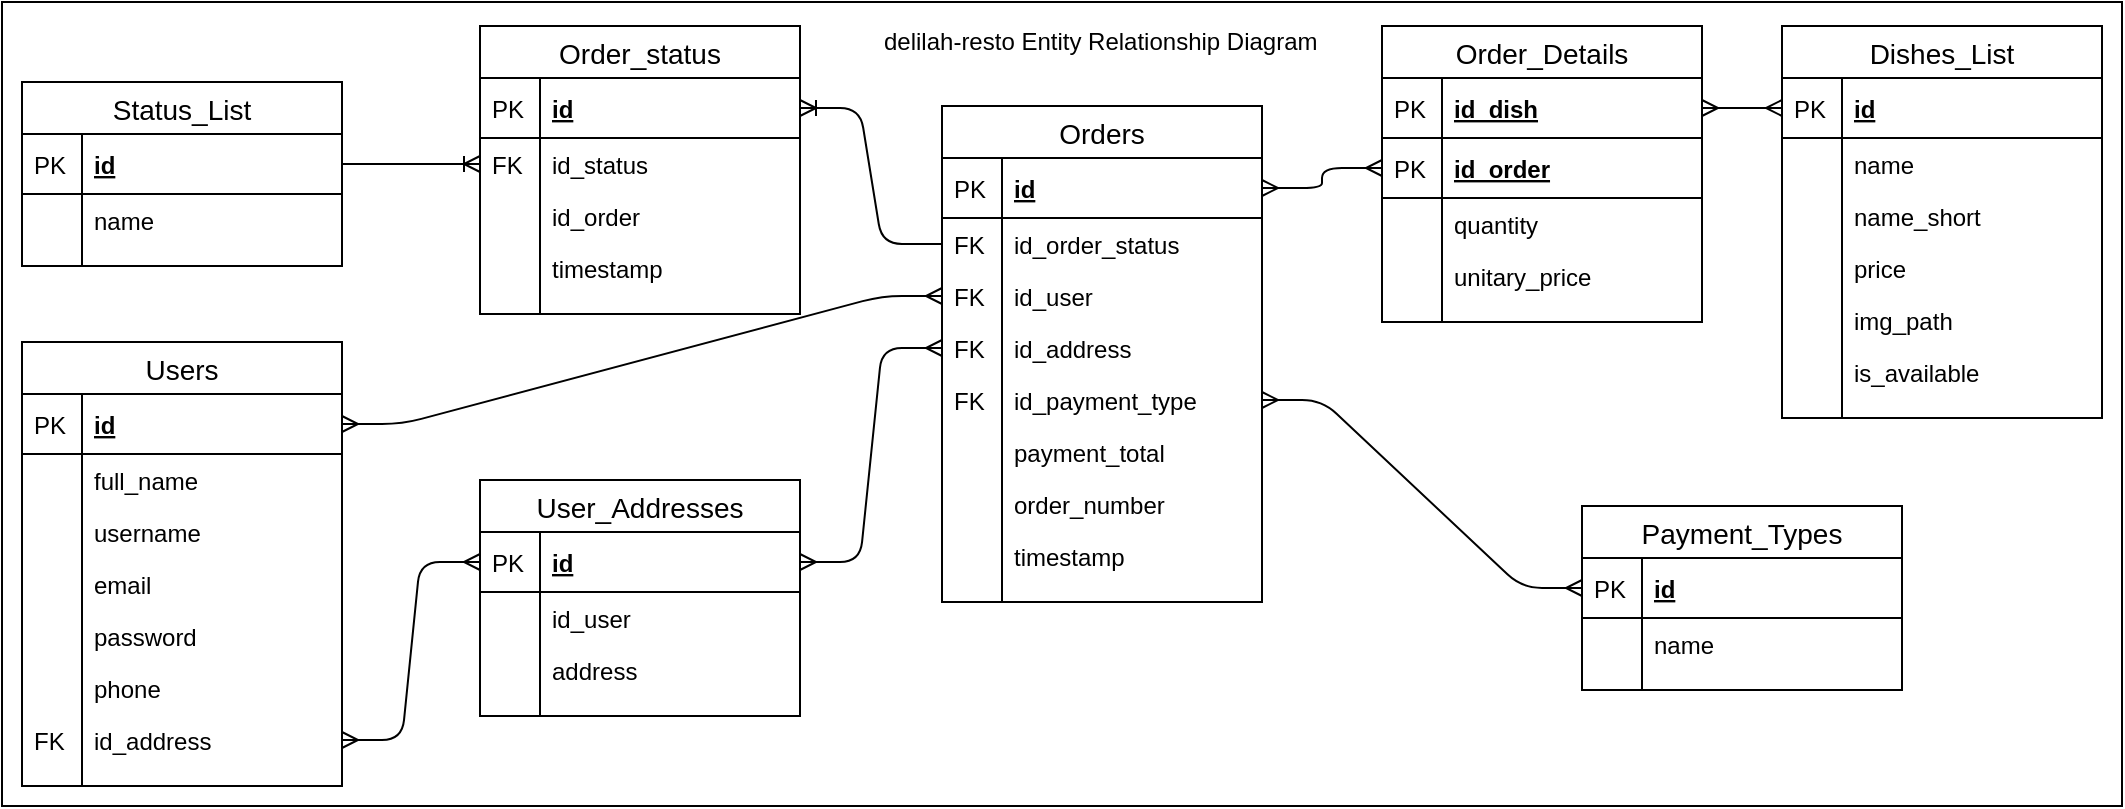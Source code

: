 <mxfile version="13.2.3" type="device"><diagram name="Page-1" id="e56a1550-8fbb-45ad-956c-1786394a9013"><mxGraphModel dx="483" dy="1364" grid="1" gridSize="10" guides="1" tooltips="1" connect="1" arrows="1" fold="1" page="1" pageScale="1" pageWidth="1100" pageHeight="850" background="#ffffff" math="0" shadow="0"><root><mxCell id="0"/><mxCell id="1" parent="0"/><mxCell id="ameJ8bf6RrsIPNFNoTYk-157" value="" style="rounded=0;whiteSpace=wrap;html=1;" parent="1" vertex="1"><mxGeometry x="30" y="-32" width="1060" height="402" as="geometry"/></mxCell><mxCell id="ameJ8bf6RrsIPNFNoTYk-36" value="Orders" style="swimlane;fontStyle=0;childLayout=stackLayout;horizontal=1;startSize=26;horizontalStack=0;resizeParent=1;resizeParentMax=0;resizeLast=0;collapsible=1;marginBottom=0;align=center;fontSize=14;" parent="1" vertex="1"><mxGeometry x="500" y="20" width="160" height="248" as="geometry"/></mxCell><mxCell id="ameJ8bf6RrsIPNFNoTYk-37" value="id" style="shape=partialRectangle;top=0;left=0;right=0;bottom=1;align=left;verticalAlign=middle;fillColor=none;spacingLeft=34;spacingRight=4;overflow=hidden;rotatable=0;points=[[0,0.5],[1,0.5]];portConstraint=eastwest;dropTarget=0;fontStyle=5;fontSize=12;" parent="ameJ8bf6RrsIPNFNoTYk-36" vertex="1"><mxGeometry y="26" width="160" height="30" as="geometry"/></mxCell><mxCell id="ameJ8bf6RrsIPNFNoTYk-38" value="PK" style="shape=partialRectangle;top=0;left=0;bottom=0;fillColor=none;align=left;verticalAlign=middle;spacingLeft=4;spacingRight=4;overflow=hidden;rotatable=0;points=[];portConstraint=eastwest;part=1;fontSize=12;" parent="ameJ8bf6RrsIPNFNoTYk-37" vertex="1" connectable="0"><mxGeometry width="30" height="30" as="geometry"/></mxCell><mxCell id="LwwkhVzEmKCpredqibj8-4" value="id_order_status" style="shape=partialRectangle;top=0;left=0;right=0;bottom=0;align=left;verticalAlign=top;fillColor=none;spacingLeft=34;spacingRight=4;overflow=hidden;rotatable=0;points=[[0,0.5],[1,0.5]];portConstraint=eastwest;dropTarget=0;fontSize=12;" vertex="1" parent="ameJ8bf6RrsIPNFNoTYk-36"><mxGeometry y="56" width="160" height="26" as="geometry"/></mxCell><mxCell id="LwwkhVzEmKCpredqibj8-5" value="FK" style="shape=partialRectangle;top=0;left=0;bottom=0;fillColor=none;align=left;verticalAlign=top;spacingLeft=4;spacingRight=4;overflow=hidden;rotatable=0;points=[];portConstraint=eastwest;part=1;fontSize=12;" vertex="1" connectable="0" parent="LwwkhVzEmKCpredqibj8-4"><mxGeometry width="30" height="26" as="geometry"/></mxCell><mxCell id="ameJ8bf6RrsIPNFNoTYk-39" value="id_user" style="shape=partialRectangle;top=0;left=0;right=0;bottom=0;align=left;verticalAlign=top;fillColor=none;spacingLeft=34;spacingRight=4;overflow=hidden;rotatable=0;points=[[0,0.5],[1,0.5]];portConstraint=eastwest;dropTarget=0;fontSize=12;" parent="ameJ8bf6RrsIPNFNoTYk-36" vertex="1"><mxGeometry y="82" width="160" height="26" as="geometry"/></mxCell><mxCell id="ameJ8bf6RrsIPNFNoTYk-40" value="FK" style="shape=partialRectangle;top=0;left=0;bottom=0;fillColor=none;align=left;verticalAlign=top;spacingLeft=4;spacingRight=4;overflow=hidden;rotatable=0;points=[];portConstraint=eastwest;part=1;fontSize=12;" parent="ameJ8bf6RrsIPNFNoTYk-39" vertex="1" connectable="0"><mxGeometry width="30" height="26" as="geometry"/></mxCell><mxCell id="ameJ8bf6RrsIPNFNoTYk-98" value="id_address" style="shape=partialRectangle;top=0;left=0;right=0;bottom=0;align=left;verticalAlign=top;fillColor=none;spacingLeft=34;spacingRight=4;overflow=hidden;rotatable=0;points=[[0,0.5],[1,0.5]];portConstraint=eastwest;dropTarget=0;fontSize=12;" parent="ameJ8bf6RrsIPNFNoTYk-36" vertex="1"><mxGeometry y="108" width="160" height="26" as="geometry"/></mxCell><mxCell id="ameJ8bf6RrsIPNFNoTYk-99" value="FK" style="shape=partialRectangle;top=0;left=0;bottom=0;fillColor=none;align=left;verticalAlign=top;spacingLeft=4;spacingRight=4;overflow=hidden;rotatable=0;points=[];portConstraint=eastwest;part=1;fontSize=12;" parent="ameJ8bf6RrsIPNFNoTYk-98" vertex="1" connectable="0"><mxGeometry width="30" height="26" as="geometry"/></mxCell><mxCell id="ameJ8bf6RrsIPNFNoTYk-50" value="id_payment_type" style="shape=partialRectangle;top=0;left=0;right=0;bottom=0;align=left;verticalAlign=top;fillColor=none;spacingLeft=34;spacingRight=4;overflow=hidden;rotatable=0;points=[[0,0.5],[1,0.5]];portConstraint=eastwest;dropTarget=0;fontSize=12;" parent="ameJ8bf6RrsIPNFNoTYk-36" vertex="1"><mxGeometry y="134" width="160" height="26" as="geometry"/></mxCell><mxCell id="ameJ8bf6RrsIPNFNoTYk-51" value="FK" style="shape=partialRectangle;top=0;left=0;bottom=0;fillColor=none;align=left;verticalAlign=top;spacingLeft=4;spacingRight=4;overflow=hidden;rotatable=0;points=[];portConstraint=eastwest;part=1;fontSize=12;" parent="ameJ8bf6RrsIPNFNoTYk-50" vertex="1" connectable="0"><mxGeometry width="30" height="26" as="geometry"/></mxCell><mxCell id="ameJ8bf6RrsIPNFNoTYk-92" value="payment_total" style="shape=partialRectangle;top=0;left=0;right=0;bottom=0;align=left;verticalAlign=top;fillColor=none;spacingLeft=34;spacingRight=4;overflow=hidden;rotatable=0;points=[[0,0.5],[1,0.5]];portConstraint=eastwest;dropTarget=0;fontSize=12;" parent="ameJ8bf6RrsIPNFNoTYk-36" vertex="1"><mxGeometry y="160" width="160" height="26" as="geometry"/></mxCell><mxCell id="ameJ8bf6RrsIPNFNoTYk-93" value="" style="shape=partialRectangle;top=0;left=0;bottom=0;fillColor=none;align=left;verticalAlign=top;spacingLeft=4;spacingRight=4;overflow=hidden;rotatable=0;points=[];portConstraint=eastwest;part=1;fontSize=12;" parent="ameJ8bf6RrsIPNFNoTYk-92" vertex="1" connectable="0"><mxGeometry width="30" height="26" as="geometry"/></mxCell><mxCell id="ameJ8bf6RrsIPNFNoTYk-96" value="order_number" style="shape=partialRectangle;top=0;left=0;right=0;bottom=0;align=left;verticalAlign=top;fillColor=none;spacingLeft=34;spacingRight=4;overflow=hidden;rotatable=0;points=[[0,0.5],[1,0.5]];portConstraint=eastwest;dropTarget=0;fontSize=12;" parent="ameJ8bf6RrsIPNFNoTYk-36" vertex="1"><mxGeometry y="186" width="160" height="26" as="geometry"/></mxCell><mxCell id="ameJ8bf6RrsIPNFNoTYk-97" value="" style="shape=partialRectangle;top=0;left=0;bottom=0;fillColor=none;align=left;verticalAlign=top;spacingLeft=4;spacingRight=4;overflow=hidden;rotatable=0;points=[];portConstraint=eastwest;part=1;fontSize=12;" parent="ameJ8bf6RrsIPNFNoTYk-96" vertex="1" connectable="0"><mxGeometry width="30" height="26" as="geometry"/></mxCell><mxCell id="ameJ8bf6RrsIPNFNoTYk-100" value="timestamp" style="shape=partialRectangle;top=0;left=0;right=0;bottom=0;align=left;verticalAlign=top;fillColor=none;spacingLeft=34;spacingRight=4;overflow=hidden;rotatable=0;points=[[0,0.5],[1,0.5]];portConstraint=eastwest;dropTarget=0;fontSize=12;" parent="ameJ8bf6RrsIPNFNoTYk-36" vertex="1"><mxGeometry y="212" width="160" height="26" as="geometry"/></mxCell><mxCell id="ameJ8bf6RrsIPNFNoTYk-101" value="" style="shape=partialRectangle;top=0;left=0;bottom=0;fillColor=none;align=left;verticalAlign=top;spacingLeft=4;spacingRight=4;overflow=hidden;rotatable=0;points=[];portConstraint=eastwest;part=1;fontSize=12;" parent="ameJ8bf6RrsIPNFNoTYk-100" vertex="1" connectable="0"><mxGeometry width="30" height="26" as="geometry"/></mxCell><mxCell id="ameJ8bf6RrsIPNFNoTYk-45" value="" style="shape=partialRectangle;top=0;left=0;right=0;bottom=0;align=left;verticalAlign=top;fillColor=none;spacingLeft=34;spacingRight=4;overflow=hidden;rotatable=0;points=[[0,0.5],[1,0.5]];portConstraint=eastwest;dropTarget=0;fontSize=12;" parent="ameJ8bf6RrsIPNFNoTYk-36" vertex="1"><mxGeometry y="238" width="160" height="10" as="geometry"/></mxCell><mxCell id="ameJ8bf6RrsIPNFNoTYk-46" value="" style="shape=partialRectangle;top=0;left=0;bottom=0;fillColor=none;align=left;verticalAlign=top;spacingLeft=4;spacingRight=4;overflow=hidden;rotatable=0;points=[];portConstraint=eastwest;part=1;fontSize=12;" parent="ameJ8bf6RrsIPNFNoTYk-45" vertex="1" connectable="0"><mxGeometry width="30" height="10" as="geometry"/></mxCell><mxCell id="ameJ8bf6RrsIPNFNoTYk-48" value="" style="edgeStyle=entityRelationEdgeStyle;fontSize=12;html=1;endArrow=ERmany;startArrow=ERmany;" parent="1" source="ameJ8bf6RrsIPNFNoTYk-5" target="ameJ8bf6RrsIPNFNoTYk-20" edge="1"><mxGeometry width="100" height="100" relative="1" as="geometry"><mxPoint x="140" y="770" as="sourcePoint"/><mxPoint x="240" y="670" as="targetPoint"/></mxGeometry></mxCell><mxCell id="ameJ8bf6RrsIPNFNoTYk-64" value="" style="edgeStyle=entityRelationEdgeStyle;fontSize=12;html=1;endArrow=ERoneToMany;" parent="1" source="LwwkhVzEmKCpredqibj8-4" target="ameJ8bf6RrsIPNFNoTYk-53" edge="1"><mxGeometry width="100" height="100" relative="1" as="geometry"><mxPoint x="660" y="141" as="sourcePoint"/><mxPoint x="810" y="410" as="targetPoint"/></mxGeometry></mxCell><mxCell id="ameJ8bf6RrsIPNFNoTYk-91" value="" style="edgeStyle=entityRelationEdgeStyle;fontSize=12;html=1;endArrow=ERmany;startArrow=ERmany;" parent="1" source="ameJ8bf6RrsIPNFNoTYk-50" target="ameJ8bf6RrsIPNFNoTYk-81" edge="1"><mxGeometry width="100" height="100" relative="1" as="geometry"><mxPoint x="600" y="660" as="sourcePoint"/><mxPoint x="700" y="560" as="targetPoint"/></mxGeometry></mxCell><mxCell id="ameJ8bf6RrsIPNFNoTYk-114" value="" style="edgeStyle=entityRelationEdgeStyle;fontSize=12;html=1;endArrow=ERmany;startArrow=ERmany;" parent="1" source="ameJ8bf6RrsIPNFNoTYk-103" target="ameJ8bf6RrsIPNFNoTYk-39" edge="1"><mxGeometry width="100" height="100" relative="1" as="geometry"><mxPoint x="420" y="450" as="sourcePoint"/><mxPoint x="520" y="350" as="targetPoint"/></mxGeometry></mxCell><mxCell id="ameJ8bf6RrsIPNFNoTYk-156" value="delilah-resto Entity Relationship Diagram" style="text;strokeColor=none;fillColor=none;spacingLeft=4;spacingRight=4;overflow=hidden;rotatable=0;points=[[0,0.5],[1,0.5]];portConstraint=eastwest;fontSize=12;" parent="1" vertex="1"><mxGeometry x="465" y="-26" width="230" height="26" as="geometry"/></mxCell><mxCell id="ameJ8bf6RrsIPNFNoTYk-49" value="" style="edgeStyle=entityRelationEdgeStyle;fontSize=12;html=1;endArrow=ERmany;startArrow=ERmany;" parent="1" source="ameJ8bf6RrsIPNFNoTYk-33" target="ameJ8bf6RrsIPNFNoTYk-37" edge="1"><mxGeometry width="100" height="100" relative="1" as="geometry"><mxPoint x="360" y="580" as="sourcePoint"/><mxPoint x="460" y="480" as="targetPoint"/></mxGeometry></mxCell><mxCell id="ameJ8bf6RrsIPNFNoTYk-52" value="Order_status" style="swimlane;fontStyle=0;childLayout=stackLayout;horizontal=1;startSize=26;horizontalStack=0;resizeParent=1;resizeParentMax=0;resizeLast=0;collapsible=1;marginBottom=0;align=center;fontSize=14;" parent="1" vertex="1"><mxGeometry x="269" y="-20" width="160" height="144" as="geometry"/></mxCell><mxCell id="ameJ8bf6RrsIPNFNoTYk-53" value="id" style="shape=partialRectangle;top=0;left=0;right=0;bottom=1;align=left;verticalAlign=middle;fillColor=none;spacingLeft=34;spacingRight=4;overflow=hidden;rotatable=0;points=[[0,0.5],[1,0.5]];portConstraint=eastwest;dropTarget=0;fontStyle=5;fontSize=12;" parent="ameJ8bf6RrsIPNFNoTYk-52" vertex="1"><mxGeometry y="26" width="160" height="30" as="geometry"/></mxCell><mxCell id="ameJ8bf6RrsIPNFNoTYk-54" value="PK" style="shape=partialRectangle;top=0;left=0;bottom=0;fillColor=none;align=left;verticalAlign=middle;spacingLeft=4;spacingRight=4;overflow=hidden;rotatable=0;points=[];portConstraint=eastwest;part=1;fontSize=12;" parent="ameJ8bf6RrsIPNFNoTYk-53" vertex="1" connectable="0"><mxGeometry width="30" height="30" as="geometry"/></mxCell><mxCell id="ameJ8bf6RrsIPNFNoTYk-55" value="id_status" style="shape=partialRectangle;top=0;left=0;right=0;bottom=0;align=left;verticalAlign=top;fillColor=none;spacingLeft=34;spacingRight=4;overflow=hidden;rotatable=0;points=[[0,0.5],[1,0.5]];portConstraint=eastwest;dropTarget=0;fontSize=12;" parent="ameJ8bf6RrsIPNFNoTYk-52" vertex="1"><mxGeometry y="56" width="160" height="26" as="geometry"/></mxCell><mxCell id="ameJ8bf6RrsIPNFNoTYk-56" value="FK" style="shape=partialRectangle;top=0;left=0;bottom=0;fillColor=none;align=left;verticalAlign=top;spacingLeft=4;spacingRight=4;overflow=hidden;rotatable=0;points=[];portConstraint=eastwest;part=1;fontSize=12;" parent="ameJ8bf6RrsIPNFNoTYk-55" vertex="1" connectable="0"><mxGeometry width="30" height="26" as="geometry"/></mxCell><mxCell id="ameJ8bf6RrsIPNFNoTYk-57" value="id_order" style="shape=partialRectangle;top=0;left=0;right=0;bottom=0;align=left;verticalAlign=top;fillColor=none;spacingLeft=34;spacingRight=4;overflow=hidden;rotatable=0;points=[[0,0.5],[1,0.5]];portConstraint=eastwest;dropTarget=0;fontSize=12;" parent="ameJ8bf6RrsIPNFNoTYk-52" vertex="1"><mxGeometry y="82" width="160" height="26" as="geometry"/></mxCell><mxCell id="ameJ8bf6RrsIPNFNoTYk-58" value="" style="shape=partialRectangle;top=0;left=0;bottom=0;fillColor=none;align=left;verticalAlign=top;spacingLeft=4;spacingRight=4;overflow=hidden;rotatable=0;points=[];portConstraint=eastwest;part=1;fontSize=12;" parent="ameJ8bf6RrsIPNFNoTYk-57" vertex="1" connectable="0"><mxGeometry width="30" height="26" as="geometry"/></mxCell><mxCell id="LwwkhVzEmKCpredqibj8-10" value="timestamp" style="shape=partialRectangle;top=0;left=0;right=0;bottom=0;align=left;verticalAlign=top;fillColor=none;spacingLeft=34;spacingRight=4;overflow=hidden;rotatable=0;points=[[0,0.5],[1,0.5]];portConstraint=eastwest;dropTarget=0;fontSize=12;" vertex="1" parent="ameJ8bf6RrsIPNFNoTYk-52"><mxGeometry y="108" width="160" height="26" as="geometry"/></mxCell><mxCell id="LwwkhVzEmKCpredqibj8-11" value="" style="shape=partialRectangle;top=0;left=0;bottom=0;fillColor=none;align=left;verticalAlign=top;spacingLeft=4;spacingRight=4;overflow=hidden;rotatable=0;points=[];portConstraint=eastwest;part=1;fontSize=12;" vertex="1" connectable="0" parent="LwwkhVzEmKCpredqibj8-10"><mxGeometry width="30" height="26" as="geometry"/></mxCell><mxCell id="ameJ8bf6RrsIPNFNoTYk-61" value="" style="shape=partialRectangle;top=0;left=0;right=0;bottom=0;align=left;verticalAlign=top;fillColor=none;spacingLeft=34;spacingRight=4;overflow=hidden;rotatable=0;points=[[0,0.5],[1,0.5]];portConstraint=eastwest;dropTarget=0;fontSize=12;" parent="ameJ8bf6RrsIPNFNoTYk-52" vertex="1"><mxGeometry y="134" width="160" height="10" as="geometry"/></mxCell><mxCell id="ameJ8bf6RrsIPNFNoTYk-62" value="" style="shape=partialRectangle;top=0;left=0;bottom=0;fillColor=none;align=left;verticalAlign=top;spacingLeft=4;spacingRight=4;overflow=hidden;rotatable=0;points=[];portConstraint=eastwest;part=1;fontSize=12;" parent="ameJ8bf6RrsIPNFNoTYk-61" vertex="1" connectable="0"><mxGeometry width="30" height="10" as="geometry"/></mxCell><mxCell id="ameJ8bf6RrsIPNFNoTYk-66" value="Status_List" style="swimlane;fontStyle=0;childLayout=stackLayout;horizontal=1;startSize=26;horizontalStack=0;resizeParent=1;resizeParentMax=0;resizeLast=0;collapsible=1;marginBottom=0;align=center;fontSize=14;" parent="1" vertex="1"><mxGeometry x="40" y="8" width="160" height="92" as="geometry"/></mxCell><mxCell id="ameJ8bf6RrsIPNFNoTYk-67" value="id" style="shape=partialRectangle;top=0;left=0;right=0;bottom=1;align=left;verticalAlign=middle;fillColor=none;spacingLeft=34;spacingRight=4;overflow=hidden;rotatable=0;points=[[0,0.5],[1,0.5]];portConstraint=eastwest;dropTarget=0;fontStyle=5;fontSize=12;" parent="ameJ8bf6RrsIPNFNoTYk-66" vertex="1"><mxGeometry y="26" width="160" height="30" as="geometry"/></mxCell><mxCell id="ameJ8bf6RrsIPNFNoTYk-68" value="PK" style="shape=partialRectangle;top=0;left=0;bottom=0;fillColor=none;align=left;verticalAlign=middle;spacingLeft=4;spacingRight=4;overflow=hidden;rotatable=0;points=[];portConstraint=eastwest;part=1;fontSize=12;" parent="ameJ8bf6RrsIPNFNoTYk-67" vertex="1" connectable="0"><mxGeometry width="30" height="30" as="geometry"/></mxCell><mxCell id="ameJ8bf6RrsIPNFNoTYk-69" value="name" style="shape=partialRectangle;top=0;left=0;right=0;bottom=0;align=left;verticalAlign=top;fillColor=none;spacingLeft=34;spacingRight=4;overflow=hidden;rotatable=0;points=[[0,0.5],[1,0.5]];portConstraint=eastwest;dropTarget=0;fontSize=12;" parent="ameJ8bf6RrsIPNFNoTYk-66" vertex="1"><mxGeometry y="56" width="160" height="26" as="geometry"/></mxCell><mxCell id="ameJ8bf6RrsIPNFNoTYk-70" value="" style="shape=partialRectangle;top=0;left=0;bottom=0;fillColor=none;align=left;verticalAlign=top;spacingLeft=4;spacingRight=4;overflow=hidden;rotatable=0;points=[];portConstraint=eastwest;part=1;fontSize=12;" parent="ameJ8bf6RrsIPNFNoTYk-69" vertex="1" connectable="0"><mxGeometry width="30" height="26" as="geometry"/></mxCell><mxCell id="ameJ8bf6RrsIPNFNoTYk-75" value="" style="shape=partialRectangle;top=0;left=0;right=0;bottom=0;align=left;verticalAlign=top;fillColor=none;spacingLeft=34;spacingRight=4;overflow=hidden;rotatable=0;points=[[0,0.5],[1,0.5]];portConstraint=eastwest;dropTarget=0;fontSize=12;" parent="ameJ8bf6RrsIPNFNoTYk-66" vertex="1"><mxGeometry y="82" width="160" height="10" as="geometry"/></mxCell><mxCell id="ameJ8bf6RrsIPNFNoTYk-76" value="" style="shape=partialRectangle;top=0;left=0;bottom=0;fillColor=none;align=left;verticalAlign=top;spacingLeft=4;spacingRight=4;overflow=hidden;rotatable=0;points=[];portConstraint=eastwest;part=1;fontSize=12;" parent="ameJ8bf6RrsIPNFNoTYk-75" vertex="1" connectable="0"><mxGeometry width="30" height="10" as="geometry"/></mxCell><mxCell id="ameJ8bf6RrsIPNFNoTYk-19" value="Order_Details" style="swimlane;fontStyle=0;childLayout=stackLayout;horizontal=1;startSize=26;horizontalStack=0;resizeParent=1;resizeParentMax=0;resizeLast=0;collapsible=1;marginBottom=0;align=center;fontSize=14;" parent="1" vertex="1"><mxGeometry x="720" y="-20" width="160" height="148" as="geometry"/></mxCell><mxCell id="ameJ8bf6RrsIPNFNoTYk-20" value="id_dish" style="shape=partialRectangle;top=0;left=0;right=0;bottom=1;align=left;verticalAlign=middle;fillColor=none;spacingLeft=34;spacingRight=4;overflow=hidden;rotatable=0;points=[[0,0.5],[1,0.5]];portConstraint=eastwest;dropTarget=0;fontStyle=5;fontSize=12;" parent="ameJ8bf6RrsIPNFNoTYk-19" vertex="1"><mxGeometry y="26" width="160" height="30" as="geometry"/></mxCell><mxCell id="ameJ8bf6RrsIPNFNoTYk-21" value="PK" style="shape=partialRectangle;top=0;left=0;bottom=0;fillColor=none;align=left;verticalAlign=middle;spacingLeft=4;spacingRight=4;overflow=hidden;rotatable=0;points=[];portConstraint=eastwest;part=1;fontSize=12;" parent="ameJ8bf6RrsIPNFNoTYk-20" vertex="1" connectable="0"><mxGeometry width="30" height="30" as="geometry"/></mxCell><mxCell id="ameJ8bf6RrsIPNFNoTYk-33" value="id_order" style="shape=partialRectangle;top=0;left=0;right=0;bottom=1;align=left;verticalAlign=middle;fillColor=none;spacingLeft=34;spacingRight=4;overflow=hidden;rotatable=0;points=[[0,0.5],[1,0.5]];portConstraint=eastwest;dropTarget=0;fontStyle=5;fontSize=12;" parent="ameJ8bf6RrsIPNFNoTYk-19" vertex="1"><mxGeometry y="56" width="160" height="30" as="geometry"/></mxCell><mxCell id="ameJ8bf6RrsIPNFNoTYk-34" value="PK" style="shape=partialRectangle;top=0;left=0;bottom=0;fillColor=none;align=left;verticalAlign=middle;spacingLeft=4;spacingRight=4;overflow=hidden;rotatable=0;points=[];portConstraint=eastwest;part=1;fontSize=12;" parent="ameJ8bf6RrsIPNFNoTYk-33" vertex="1" connectable="0"><mxGeometry width="30" height="30" as="geometry"/></mxCell><mxCell id="ameJ8bf6RrsIPNFNoTYk-22" value="quantity" style="shape=partialRectangle;top=0;left=0;right=0;bottom=0;align=left;verticalAlign=top;fillColor=none;spacingLeft=34;spacingRight=4;overflow=hidden;rotatable=0;points=[[0,0.5],[1,0.5]];portConstraint=eastwest;dropTarget=0;fontSize=12;" parent="ameJ8bf6RrsIPNFNoTYk-19" vertex="1"><mxGeometry y="86" width="160" height="26" as="geometry"/></mxCell><mxCell id="ameJ8bf6RrsIPNFNoTYk-23" value="" style="shape=partialRectangle;top=0;left=0;bottom=0;fillColor=none;align=left;verticalAlign=top;spacingLeft=4;spacingRight=4;overflow=hidden;rotatable=0;points=[];portConstraint=eastwest;part=1;fontSize=12;" parent="ameJ8bf6RrsIPNFNoTYk-22" vertex="1" connectable="0"><mxGeometry width="30" height="26" as="geometry"/></mxCell><mxCell id="ameJ8bf6RrsIPNFNoTYk-24" value="unitary_price" style="shape=partialRectangle;top=0;left=0;right=0;bottom=0;align=left;verticalAlign=top;fillColor=none;spacingLeft=34;spacingRight=4;overflow=hidden;rotatable=0;points=[[0,0.5],[1,0.5]];portConstraint=eastwest;dropTarget=0;fontSize=12;" parent="ameJ8bf6RrsIPNFNoTYk-19" vertex="1"><mxGeometry y="112" width="160" height="26" as="geometry"/></mxCell><mxCell id="ameJ8bf6RrsIPNFNoTYk-25" value="" style="shape=partialRectangle;top=0;left=0;bottom=0;fillColor=none;align=left;verticalAlign=top;spacingLeft=4;spacingRight=4;overflow=hidden;rotatable=0;points=[];portConstraint=eastwest;part=1;fontSize=12;" parent="ameJ8bf6RrsIPNFNoTYk-24" vertex="1" connectable="0"><mxGeometry width="30" height="26" as="geometry"/></mxCell><mxCell id="ameJ8bf6RrsIPNFNoTYk-28" value="" style="shape=partialRectangle;top=0;left=0;right=0;bottom=0;align=left;verticalAlign=top;fillColor=none;spacingLeft=34;spacingRight=4;overflow=hidden;rotatable=0;points=[[0,0.5],[1,0.5]];portConstraint=eastwest;dropTarget=0;fontSize=12;" parent="ameJ8bf6RrsIPNFNoTYk-19" vertex="1"><mxGeometry y="138" width="160" height="10" as="geometry"/></mxCell><mxCell id="ameJ8bf6RrsIPNFNoTYk-29" value="" style="shape=partialRectangle;top=0;left=0;bottom=0;fillColor=none;align=left;verticalAlign=top;spacingLeft=4;spacingRight=4;overflow=hidden;rotatable=0;points=[];portConstraint=eastwest;part=1;fontSize=12;" parent="ameJ8bf6RrsIPNFNoTYk-28" vertex="1" connectable="0"><mxGeometry width="30" height="10" as="geometry"/></mxCell><mxCell id="ameJ8bf6RrsIPNFNoTYk-4" value="Dishes_List" style="swimlane;fontStyle=0;childLayout=stackLayout;horizontal=1;startSize=26;horizontalStack=0;resizeParent=1;resizeParentMax=0;resizeLast=0;collapsible=1;marginBottom=0;align=center;fontSize=14;" parent="1" vertex="1"><mxGeometry x="920" y="-20" width="160" height="196" as="geometry"><mxRectangle x="470" y="240" width="80" height="26" as="alternateBounds"/></mxGeometry></mxCell><mxCell id="ameJ8bf6RrsIPNFNoTYk-5" value="id" style="shape=partialRectangle;top=0;left=0;right=0;bottom=1;align=left;verticalAlign=middle;fillColor=none;spacingLeft=34;spacingRight=4;overflow=hidden;rotatable=0;points=[[0,0.5],[1,0.5]];portConstraint=eastwest;dropTarget=0;fontStyle=5;fontSize=12;" parent="ameJ8bf6RrsIPNFNoTYk-4" vertex="1"><mxGeometry y="26" width="160" height="30" as="geometry"/></mxCell><mxCell id="ameJ8bf6RrsIPNFNoTYk-6" value="PK" style="shape=partialRectangle;top=0;left=0;bottom=0;fillColor=none;align=left;verticalAlign=middle;spacingLeft=4;spacingRight=4;overflow=hidden;rotatable=0;points=[];portConstraint=eastwest;part=1;fontSize=12;" parent="ameJ8bf6RrsIPNFNoTYk-5" vertex="1" connectable="0"><mxGeometry width="30" height="30" as="geometry"/></mxCell><mxCell id="ameJ8bf6RrsIPNFNoTYk-7" value="name" style="shape=partialRectangle;top=0;left=0;right=0;bottom=0;align=left;verticalAlign=top;fillColor=none;spacingLeft=34;spacingRight=4;overflow=hidden;rotatable=0;points=[[0,0.5],[1,0.5]];portConstraint=eastwest;dropTarget=0;fontSize=12;" parent="ameJ8bf6RrsIPNFNoTYk-4" vertex="1"><mxGeometry y="56" width="160" height="26" as="geometry"/></mxCell><mxCell id="ameJ8bf6RrsIPNFNoTYk-8" value="" style="shape=partialRectangle;top=0;left=0;bottom=0;fillColor=none;align=left;verticalAlign=top;spacingLeft=4;spacingRight=4;overflow=hidden;rotatable=0;points=[];portConstraint=eastwest;part=1;fontSize=12;" parent="ameJ8bf6RrsIPNFNoTYk-7" vertex="1" connectable="0"><mxGeometry width="30" height="26" as="geometry"/></mxCell><mxCell id="ameJ8bf6RrsIPNFNoTYk-9" value="name_short" style="shape=partialRectangle;top=0;left=0;right=0;bottom=0;align=left;verticalAlign=top;fillColor=none;spacingLeft=34;spacingRight=4;overflow=hidden;rotatable=0;points=[[0,0.5],[1,0.5]];portConstraint=eastwest;dropTarget=0;fontSize=12;" parent="ameJ8bf6RrsIPNFNoTYk-4" vertex="1"><mxGeometry y="82" width="160" height="26" as="geometry"/></mxCell><mxCell id="ameJ8bf6RrsIPNFNoTYk-10" value="" style="shape=partialRectangle;top=0;left=0;bottom=0;fillColor=none;align=left;verticalAlign=top;spacingLeft=4;spacingRight=4;overflow=hidden;rotatable=0;points=[];portConstraint=eastwest;part=1;fontSize=12;" parent="ameJ8bf6RrsIPNFNoTYk-9" vertex="1" connectable="0"><mxGeometry width="30" height="26" as="geometry"/></mxCell><mxCell id="ameJ8bf6RrsIPNFNoTYk-11" value="price" style="shape=partialRectangle;top=0;left=0;right=0;bottom=0;align=left;verticalAlign=top;fillColor=none;spacingLeft=34;spacingRight=4;overflow=hidden;rotatable=0;points=[[0,0.5],[1,0.5]];portConstraint=eastwest;dropTarget=0;fontSize=12;" parent="ameJ8bf6RrsIPNFNoTYk-4" vertex="1"><mxGeometry y="108" width="160" height="26" as="geometry"/></mxCell><mxCell id="ameJ8bf6RrsIPNFNoTYk-12" value="" style="shape=partialRectangle;top=0;left=0;bottom=0;fillColor=none;align=left;verticalAlign=top;spacingLeft=4;spacingRight=4;overflow=hidden;rotatable=0;points=[];portConstraint=eastwest;part=1;fontSize=12;" parent="ameJ8bf6RrsIPNFNoTYk-11" vertex="1" connectable="0"><mxGeometry width="30" height="26" as="geometry"/></mxCell><mxCell id="ameJ8bf6RrsIPNFNoTYk-15" value="img_path" style="shape=partialRectangle;top=0;left=0;right=0;bottom=0;align=left;verticalAlign=top;fillColor=none;spacingLeft=34;spacingRight=4;overflow=hidden;rotatable=0;points=[[0,0.5],[1,0.5]];portConstraint=eastwest;dropTarget=0;fontSize=12;" parent="ameJ8bf6RrsIPNFNoTYk-4" vertex="1"><mxGeometry y="134" width="160" height="26" as="geometry"/></mxCell><mxCell id="ameJ8bf6RrsIPNFNoTYk-16" value="" style="shape=partialRectangle;top=0;left=0;bottom=0;fillColor=none;align=left;verticalAlign=top;spacingLeft=4;spacingRight=4;overflow=hidden;rotatable=0;points=[];portConstraint=eastwest;part=1;fontSize=12;" parent="ameJ8bf6RrsIPNFNoTYk-15" vertex="1" connectable="0"><mxGeometry width="30" height="26" as="geometry"/></mxCell><mxCell id="LwwkhVzEmKCpredqibj8-14" value="is_available" style="shape=partialRectangle;top=0;left=0;right=0;bottom=0;align=left;verticalAlign=top;fillColor=none;spacingLeft=34;spacingRight=4;overflow=hidden;rotatable=0;points=[[0,0.5],[1,0.5]];portConstraint=eastwest;dropTarget=0;fontSize=12;" vertex="1" parent="ameJ8bf6RrsIPNFNoTYk-4"><mxGeometry y="160" width="160" height="26" as="geometry"/></mxCell><mxCell id="LwwkhVzEmKCpredqibj8-15" value="" style="shape=partialRectangle;top=0;left=0;bottom=0;fillColor=none;align=left;verticalAlign=top;spacingLeft=4;spacingRight=4;overflow=hidden;rotatable=0;points=[];portConstraint=eastwest;part=1;fontSize=12;" vertex="1" connectable="0" parent="LwwkhVzEmKCpredqibj8-14"><mxGeometry width="30" height="26" as="geometry"/></mxCell><mxCell id="ameJ8bf6RrsIPNFNoTYk-13" value="" style="shape=partialRectangle;top=0;left=0;right=0;bottom=0;align=left;verticalAlign=top;fillColor=none;spacingLeft=34;spacingRight=4;overflow=hidden;rotatable=0;points=[[0,0.5],[1,0.5]];portConstraint=eastwest;dropTarget=0;fontSize=12;" parent="ameJ8bf6RrsIPNFNoTYk-4" vertex="1"><mxGeometry y="186" width="160" height="10" as="geometry"/></mxCell><mxCell id="ameJ8bf6RrsIPNFNoTYk-14" value="" style="shape=partialRectangle;top=0;left=0;bottom=0;fillColor=none;align=left;verticalAlign=top;spacingLeft=4;spacingRight=4;overflow=hidden;rotatable=0;points=[];portConstraint=eastwest;part=1;fontSize=12;" parent="ameJ8bf6RrsIPNFNoTYk-13" vertex="1" connectable="0"><mxGeometry width="30" height="10" as="geometry"/></mxCell><mxCell id="ameJ8bf6RrsIPNFNoTYk-80" value="Payment_Types" style="swimlane;fontStyle=0;childLayout=stackLayout;horizontal=1;startSize=26;horizontalStack=0;resizeParent=1;resizeParentMax=0;resizeLast=0;collapsible=1;marginBottom=0;align=center;fontSize=14;" parent="1" vertex="1"><mxGeometry x="820" y="220" width="160" height="92" as="geometry"/></mxCell><mxCell id="ameJ8bf6RrsIPNFNoTYk-81" value="id" style="shape=partialRectangle;top=0;left=0;right=0;bottom=1;align=left;verticalAlign=middle;fillColor=none;spacingLeft=34;spacingRight=4;overflow=hidden;rotatable=0;points=[[0,0.5],[1,0.5]];portConstraint=eastwest;dropTarget=0;fontStyle=5;fontSize=12;" parent="ameJ8bf6RrsIPNFNoTYk-80" vertex="1"><mxGeometry y="26" width="160" height="30" as="geometry"/></mxCell><mxCell id="ameJ8bf6RrsIPNFNoTYk-82" value="PK" style="shape=partialRectangle;top=0;left=0;bottom=0;fillColor=none;align=left;verticalAlign=middle;spacingLeft=4;spacingRight=4;overflow=hidden;rotatable=0;points=[];portConstraint=eastwest;part=1;fontSize=12;" parent="ameJ8bf6RrsIPNFNoTYk-81" vertex="1" connectable="0"><mxGeometry width="30" height="30" as="geometry"/></mxCell><mxCell id="ameJ8bf6RrsIPNFNoTYk-83" value="name" style="shape=partialRectangle;top=0;left=0;right=0;bottom=0;align=left;verticalAlign=top;fillColor=none;spacingLeft=34;spacingRight=4;overflow=hidden;rotatable=0;points=[[0,0.5],[1,0.5]];portConstraint=eastwest;dropTarget=0;fontSize=12;" parent="ameJ8bf6RrsIPNFNoTYk-80" vertex="1"><mxGeometry y="56" width="160" height="26" as="geometry"/></mxCell><mxCell id="ameJ8bf6RrsIPNFNoTYk-84" value="" style="shape=partialRectangle;top=0;left=0;bottom=0;fillColor=none;align=left;verticalAlign=top;spacingLeft=4;spacingRight=4;overflow=hidden;rotatable=0;points=[];portConstraint=eastwest;part=1;fontSize=12;" parent="ameJ8bf6RrsIPNFNoTYk-83" vertex="1" connectable="0"><mxGeometry width="30" height="26" as="geometry"/></mxCell><mxCell id="ameJ8bf6RrsIPNFNoTYk-89" value="" style="shape=partialRectangle;top=0;left=0;right=0;bottom=0;align=left;verticalAlign=top;fillColor=none;spacingLeft=34;spacingRight=4;overflow=hidden;rotatable=0;points=[[0,0.5],[1,0.5]];portConstraint=eastwest;dropTarget=0;fontSize=12;" parent="ameJ8bf6RrsIPNFNoTYk-80" vertex="1"><mxGeometry y="82" width="160" height="10" as="geometry"/></mxCell><mxCell id="ameJ8bf6RrsIPNFNoTYk-90" value="" style="shape=partialRectangle;top=0;left=0;bottom=0;fillColor=none;align=left;verticalAlign=top;spacingLeft=4;spacingRight=4;overflow=hidden;rotatable=0;points=[];portConstraint=eastwest;part=1;fontSize=12;" parent="ameJ8bf6RrsIPNFNoTYk-89" vertex="1" connectable="0"><mxGeometry width="30" height="10" as="geometry"/></mxCell><mxCell id="LwwkhVzEmKCpredqibj8-12" value="" style="edgeStyle=entityRelationEdgeStyle;fontSize=12;html=1;endArrow=ERoneToMany;" edge="1" parent="1" source="ameJ8bf6RrsIPNFNoTYk-67" target="ameJ8bf6RrsIPNFNoTYk-55"><mxGeometry width="100" height="100" relative="1" as="geometry"><mxPoint x="120" y="260" as="sourcePoint"/><mxPoint x="220" y="160" as="targetPoint"/></mxGeometry></mxCell><mxCell id="ameJ8bf6RrsIPNFNoTYk-102" value="Users" style="swimlane;fontStyle=0;childLayout=stackLayout;horizontal=1;startSize=26;horizontalStack=0;resizeParent=1;resizeParentMax=0;resizeLast=0;collapsible=1;marginBottom=0;align=center;fontSize=14;" parent="1" vertex="1"><mxGeometry x="40" y="138" width="160" height="222" as="geometry"/></mxCell><mxCell id="ameJ8bf6RrsIPNFNoTYk-103" value="id" style="shape=partialRectangle;top=0;left=0;right=0;bottom=1;align=left;verticalAlign=middle;fillColor=none;spacingLeft=34;spacingRight=4;overflow=hidden;rotatable=0;points=[[0,0.5],[1,0.5]];portConstraint=eastwest;dropTarget=0;fontStyle=5;fontSize=12;" parent="ameJ8bf6RrsIPNFNoTYk-102" vertex="1"><mxGeometry y="26" width="160" height="30" as="geometry"/></mxCell><mxCell id="ameJ8bf6RrsIPNFNoTYk-104" value="PK" style="shape=partialRectangle;top=0;left=0;bottom=0;fillColor=none;align=left;verticalAlign=middle;spacingLeft=4;spacingRight=4;overflow=hidden;rotatable=0;points=[];portConstraint=eastwest;part=1;fontSize=12;" parent="ameJ8bf6RrsIPNFNoTYk-103" vertex="1" connectable="0"><mxGeometry width="30" height="30" as="geometry"/></mxCell><mxCell id="ameJ8bf6RrsIPNFNoTYk-105" value="full_name" style="shape=partialRectangle;top=0;left=0;right=0;bottom=0;align=left;verticalAlign=top;fillColor=none;spacingLeft=34;spacingRight=4;overflow=hidden;rotatable=0;points=[[0,0.5],[1,0.5]];portConstraint=eastwest;dropTarget=0;fontSize=12;" parent="ameJ8bf6RrsIPNFNoTYk-102" vertex="1"><mxGeometry y="56" width="160" height="26" as="geometry"/></mxCell><mxCell id="ameJ8bf6RrsIPNFNoTYk-106" value="" style="shape=partialRectangle;top=0;left=0;bottom=0;fillColor=none;align=left;verticalAlign=top;spacingLeft=4;spacingRight=4;overflow=hidden;rotatable=0;points=[];portConstraint=eastwest;part=1;fontSize=12;" parent="ameJ8bf6RrsIPNFNoTYk-105" vertex="1" connectable="0"><mxGeometry width="30" height="26" as="geometry"/></mxCell><mxCell id="ameJ8bf6RrsIPNFNoTYk-135" value="username" style="shape=partialRectangle;top=0;left=0;right=0;bottom=0;align=left;verticalAlign=top;fillColor=none;spacingLeft=34;spacingRight=4;overflow=hidden;rotatable=0;points=[[0,0.5],[1,0.5]];portConstraint=eastwest;dropTarget=0;fontSize=12;" parent="ameJ8bf6RrsIPNFNoTYk-102" vertex="1"><mxGeometry y="82" width="160" height="26" as="geometry"/></mxCell><mxCell id="ameJ8bf6RrsIPNFNoTYk-136" value="" style="shape=partialRectangle;top=0;left=0;bottom=0;fillColor=none;align=left;verticalAlign=top;spacingLeft=4;spacingRight=4;overflow=hidden;rotatable=0;points=[];portConstraint=eastwest;part=1;fontSize=12;" parent="ameJ8bf6RrsIPNFNoTYk-135" vertex="1" connectable="0"><mxGeometry width="30" height="26" as="geometry"/></mxCell><mxCell id="ameJ8bf6RrsIPNFNoTYk-137" value="email" style="shape=partialRectangle;top=0;left=0;right=0;bottom=0;align=left;verticalAlign=top;fillColor=none;spacingLeft=34;spacingRight=4;overflow=hidden;rotatable=0;points=[[0,0.5],[1,0.5]];portConstraint=eastwest;dropTarget=0;fontSize=12;" parent="ameJ8bf6RrsIPNFNoTYk-102" vertex="1"><mxGeometry y="108" width="160" height="26" as="geometry"/></mxCell><mxCell id="ameJ8bf6RrsIPNFNoTYk-138" value="" style="shape=partialRectangle;top=0;left=0;bottom=0;fillColor=none;align=left;verticalAlign=top;spacingLeft=4;spacingRight=4;overflow=hidden;rotatable=0;points=[];portConstraint=eastwest;part=1;fontSize=12;" parent="ameJ8bf6RrsIPNFNoTYk-137" vertex="1" connectable="0"><mxGeometry width="30" height="26" as="geometry"/></mxCell><mxCell id="ameJ8bf6RrsIPNFNoTYk-139" value="password" style="shape=partialRectangle;top=0;left=0;right=0;bottom=0;align=left;verticalAlign=top;fillColor=none;spacingLeft=34;spacingRight=4;overflow=hidden;rotatable=0;points=[[0,0.5],[1,0.5]];portConstraint=eastwest;dropTarget=0;fontSize=12;" parent="ameJ8bf6RrsIPNFNoTYk-102" vertex="1"><mxGeometry y="134" width="160" height="26" as="geometry"/></mxCell><mxCell id="ameJ8bf6RrsIPNFNoTYk-140" value="" style="shape=partialRectangle;top=0;left=0;bottom=0;fillColor=none;align=left;verticalAlign=top;spacingLeft=4;spacingRight=4;overflow=hidden;rotatable=0;points=[];portConstraint=eastwest;part=1;fontSize=12;" parent="ameJ8bf6RrsIPNFNoTYk-139" vertex="1" connectable="0"><mxGeometry width="30" height="26" as="geometry"/></mxCell><mxCell id="ameJ8bf6RrsIPNFNoTYk-107" value="phone" style="shape=partialRectangle;top=0;left=0;right=0;bottom=0;align=left;verticalAlign=top;fillColor=none;spacingLeft=34;spacingRight=4;overflow=hidden;rotatable=0;points=[[0,0.5],[1,0.5]];portConstraint=eastwest;dropTarget=0;fontSize=12;" parent="ameJ8bf6RrsIPNFNoTYk-102" vertex="1"><mxGeometry y="160" width="160" height="26" as="geometry"/></mxCell><mxCell id="ameJ8bf6RrsIPNFNoTYk-108" value="" style="shape=partialRectangle;top=0;left=0;bottom=0;fillColor=none;align=left;verticalAlign=top;spacingLeft=4;spacingRight=4;overflow=hidden;rotatable=0;points=[];portConstraint=eastwest;part=1;fontSize=12;" parent="ameJ8bf6RrsIPNFNoTYk-107" vertex="1" connectable="0"><mxGeometry width="30" height="26" as="geometry"/></mxCell><mxCell id="ameJ8bf6RrsIPNFNoTYk-109" value="id_address" style="shape=partialRectangle;top=0;left=0;right=0;bottom=0;align=left;verticalAlign=top;fillColor=none;spacingLeft=34;spacingRight=4;overflow=hidden;rotatable=0;points=[[0,0.5],[1,0.5]];portConstraint=eastwest;dropTarget=0;fontSize=12;" parent="ameJ8bf6RrsIPNFNoTYk-102" vertex="1"><mxGeometry y="186" width="160" height="26" as="geometry"/></mxCell><mxCell id="ameJ8bf6RrsIPNFNoTYk-110" value="FK" style="shape=partialRectangle;top=0;left=0;bottom=0;fillColor=none;align=left;verticalAlign=top;spacingLeft=4;spacingRight=4;overflow=hidden;rotatable=0;points=[];portConstraint=eastwest;part=1;fontSize=12;" parent="ameJ8bf6RrsIPNFNoTYk-109" vertex="1" connectable="0"><mxGeometry width="30" height="26" as="geometry"/></mxCell><mxCell id="ameJ8bf6RrsIPNFNoTYk-111" value="" style="shape=partialRectangle;top=0;left=0;right=0;bottom=0;align=left;verticalAlign=top;fillColor=none;spacingLeft=34;spacingRight=4;overflow=hidden;rotatable=0;points=[[0,0.5],[1,0.5]];portConstraint=eastwest;dropTarget=0;fontSize=12;" parent="ameJ8bf6RrsIPNFNoTYk-102" vertex="1"><mxGeometry y="212" width="160" height="10" as="geometry"/></mxCell><mxCell id="ameJ8bf6RrsIPNFNoTYk-112" value="" style="shape=partialRectangle;top=0;left=0;bottom=0;fillColor=none;align=left;verticalAlign=top;spacingLeft=4;spacingRight=4;overflow=hidden;rotatable=0;points=[];portConstraint=eastwest;part=1;fontSize=12;" parent="ameJ8bf6RrsIPNFNoTYk-111" vertex="1" connectable="0"><mxGeometry width="30" height="10" as="geometry"/></mxCell><mxCell id="LwwkhVzEmKCpredqibj8-16" value="User_Addresses" style="swimlane;fontStyle=0;childLayout=stackLayout;horizontal=1;startSize=26;horizontalStack=0;resizeParent=1;resizeParentMax=0;resizeLast=0;collapsible=1;marginBottom=0;align=center;fontSize=14;" vertex="1" parent="1"><mxGeometry x="269" y="207" width="160" height="118" as="geometry"/></mxCell><mxCell id="LwwkhVzEmKCpredqibj8-17" value="id" style="shape=partialRectangle;top=0;left=0;right=0;bottom=1;align=left;verticalAlign=middle;fillColor=none;spacingLeft=34;spacingRight=4;overflow=hidden;rotatable=0;points=[[0,0.5],[1,0.5]];portConstraint=eastwest;dropTarget=0;fontStyle=5;fontSize=12;" vertex="1" parent="LwwkhVzEmKCpredqibj8-16"><mxGeometry y="26" width="160" height="30" as="geometry"/></mxCell><mxCell id="LwwkhVzEmKCpredqibj8-18" value="PK" style="shape=partialRectangle;top=0;left=0;bottom=0;fillColor=none;align=left;verticalAlign=middle;spacingLeft=4;spacingRight=4;overflow=hidden;rotatable=0;points=[];portConstraint=eastwest;part=1;fontSize=12;" vertex="1" connectable="0" parent="LwwkhVzEmKCpredqibj8-17"><mxGeometry width="30" height="30" as="geometry"/></mxCell><mxCell id="LwwkhVzEmKCpredqibj8-19" value="id_user" style="shape=partialRectangle;top=0;left=0;right=0;bottom=0;align=left;verticalAlign=top;fillColor=none;spacingLeft=34;spacingRight=4;overflow=hidden;rotatable=0;points=[[0,0.5],[1,0.5]];portConstraint=eastwest;dropTarget=0;fontSize=12;" vertex="1" parent="LwwkhVzEmKCpredqibj8-16"><mxGeometry y="56" width="160" height="26" as="geometry"/></mxCell><mxCell id="LwwkhVzEmKCpredqibj8-20" value="" style="shape=partialRectangle;top=0;left=0;bottom=0;fillColor=none;align=left;verticalAlign=top;spacingLeft=4;spacingRight=4;overflow=hidden;rotatable=0;points=[];portConstraint=eastwest;part=1;fontSize=12;" vertex="1" connectable="0" parent="LwwkhVzEmKCpredqibj8-19"><mxGeometry width="30" height="26" as="geometry"/></mxCell><mxCell id="LwwkhVzEmKCpredqibj8-21" value="address" style="shape=partialRectangle;top=0;left=0;right=0;bottom=0;align=left;verticalAlign=top;fillColor=none;spacingLeft=34;spacingRight=4;overflow=hidden;rotatable=0;points=[[0,0.5],[1,0.5]];portConstraint=eastwest;dropTarget=0;fontSize=12;" vertex="1" parent="LwwkhVzEmKCpredqibj8-16"><mxGeometry y="82" width="160" height="26" as="geometry"/></mxCell><mxCell id="LwwkhVzEmKCpredqibj8-22" value="" style="shape=partialRectangle;top=0;left=0;bottom=0;fillColor=none;align=left;verticalAlign=top;spacingLeft=4;spacingRight=4;overflow=hidden;rotatable=0;points=[];portConstraint=eastwest;part=1;fontSize=12;" vertex="1" connectable="0" parent="LwwkhVzEmKCpredqibj8-21"><mxGeometry width="30" height="26" as="geometry"/></mxCell><mxCell id="LwwkhVzEmKCpredqibj8-25" value="" style="shape=partialRectangle;top=0;left=0;right=0;bottom=0;align=left;verticalAlign=top;fillColor=none;spacingLeft=34;spacingRight=4;overflow=hidden;rotatable=0;points=[[0,0.5],[1,0.5]];portConstraint=eastwest;dropTarget=0;fontSize=12;" vertex="1" parent="LwwkhVzEmKCpredqibj8-16"><mxGeometry y="108" width="160" height="10" as="geometry"/></mxCell><mxCell id="LwwkhVzEmKCpredqibj8-26" value="" style="shape=partialRectangle;top=0;left=0;bottom=0;fillColor=none;align=left;verticalAlign=top;spacingLeft=4;spacingRight=4;overflow=hidden;rotatable=0;points=[];portConstraint=eastwest;part=1;fontSize=12;" vertex="1" connectable="0" parent="LwwkhVzEmKCpredqibj8-25"><mxGeometry width="30" height="10" as="geometry"/></mxCell><mxCell id="LwwkhVzEmKCpredqibj8-27" value="" style="edgeStyle=entityRelationEdgeStyle;fontSize=12;html=1;endArrow=ERmany;startArrow=ERmany;" edge="1" parent="1" source="LwwkhVzEmKCpredqibj8-17" target="ameJ8bf6RrsIPNFNoTYk-98"><mxGeometry width="100" height="100" relative="1" as="geometry"><mxPoint x="460" y="370" as="sourcePoint"/><mxPoint x="560" y="270" as="targetPoint"/></mxGeometry></mxCell><mxCell id="LwwkhVzEmKCpredqibj8-28" value="" style="edgeStyle=entityRelationEdgeStyle;fontSize=12;html=1;endArrow=ERmany;startArrow=ERmany;" edge="1" parent="1" source="ameJ8bf6RrsIPNFNoTYk-109" target="LwwkhVzEmKCpredqibj8-17"><mxGeometry width="100" height="100" relative="1" as="geometry"><mxPoint x="190" y="490" as="sourcePoint"/><mxPoint x="290" y="390" as="targetPoint"/></mxGeometry></mxCell></root></mxGraphModel></diagram></mxfile>